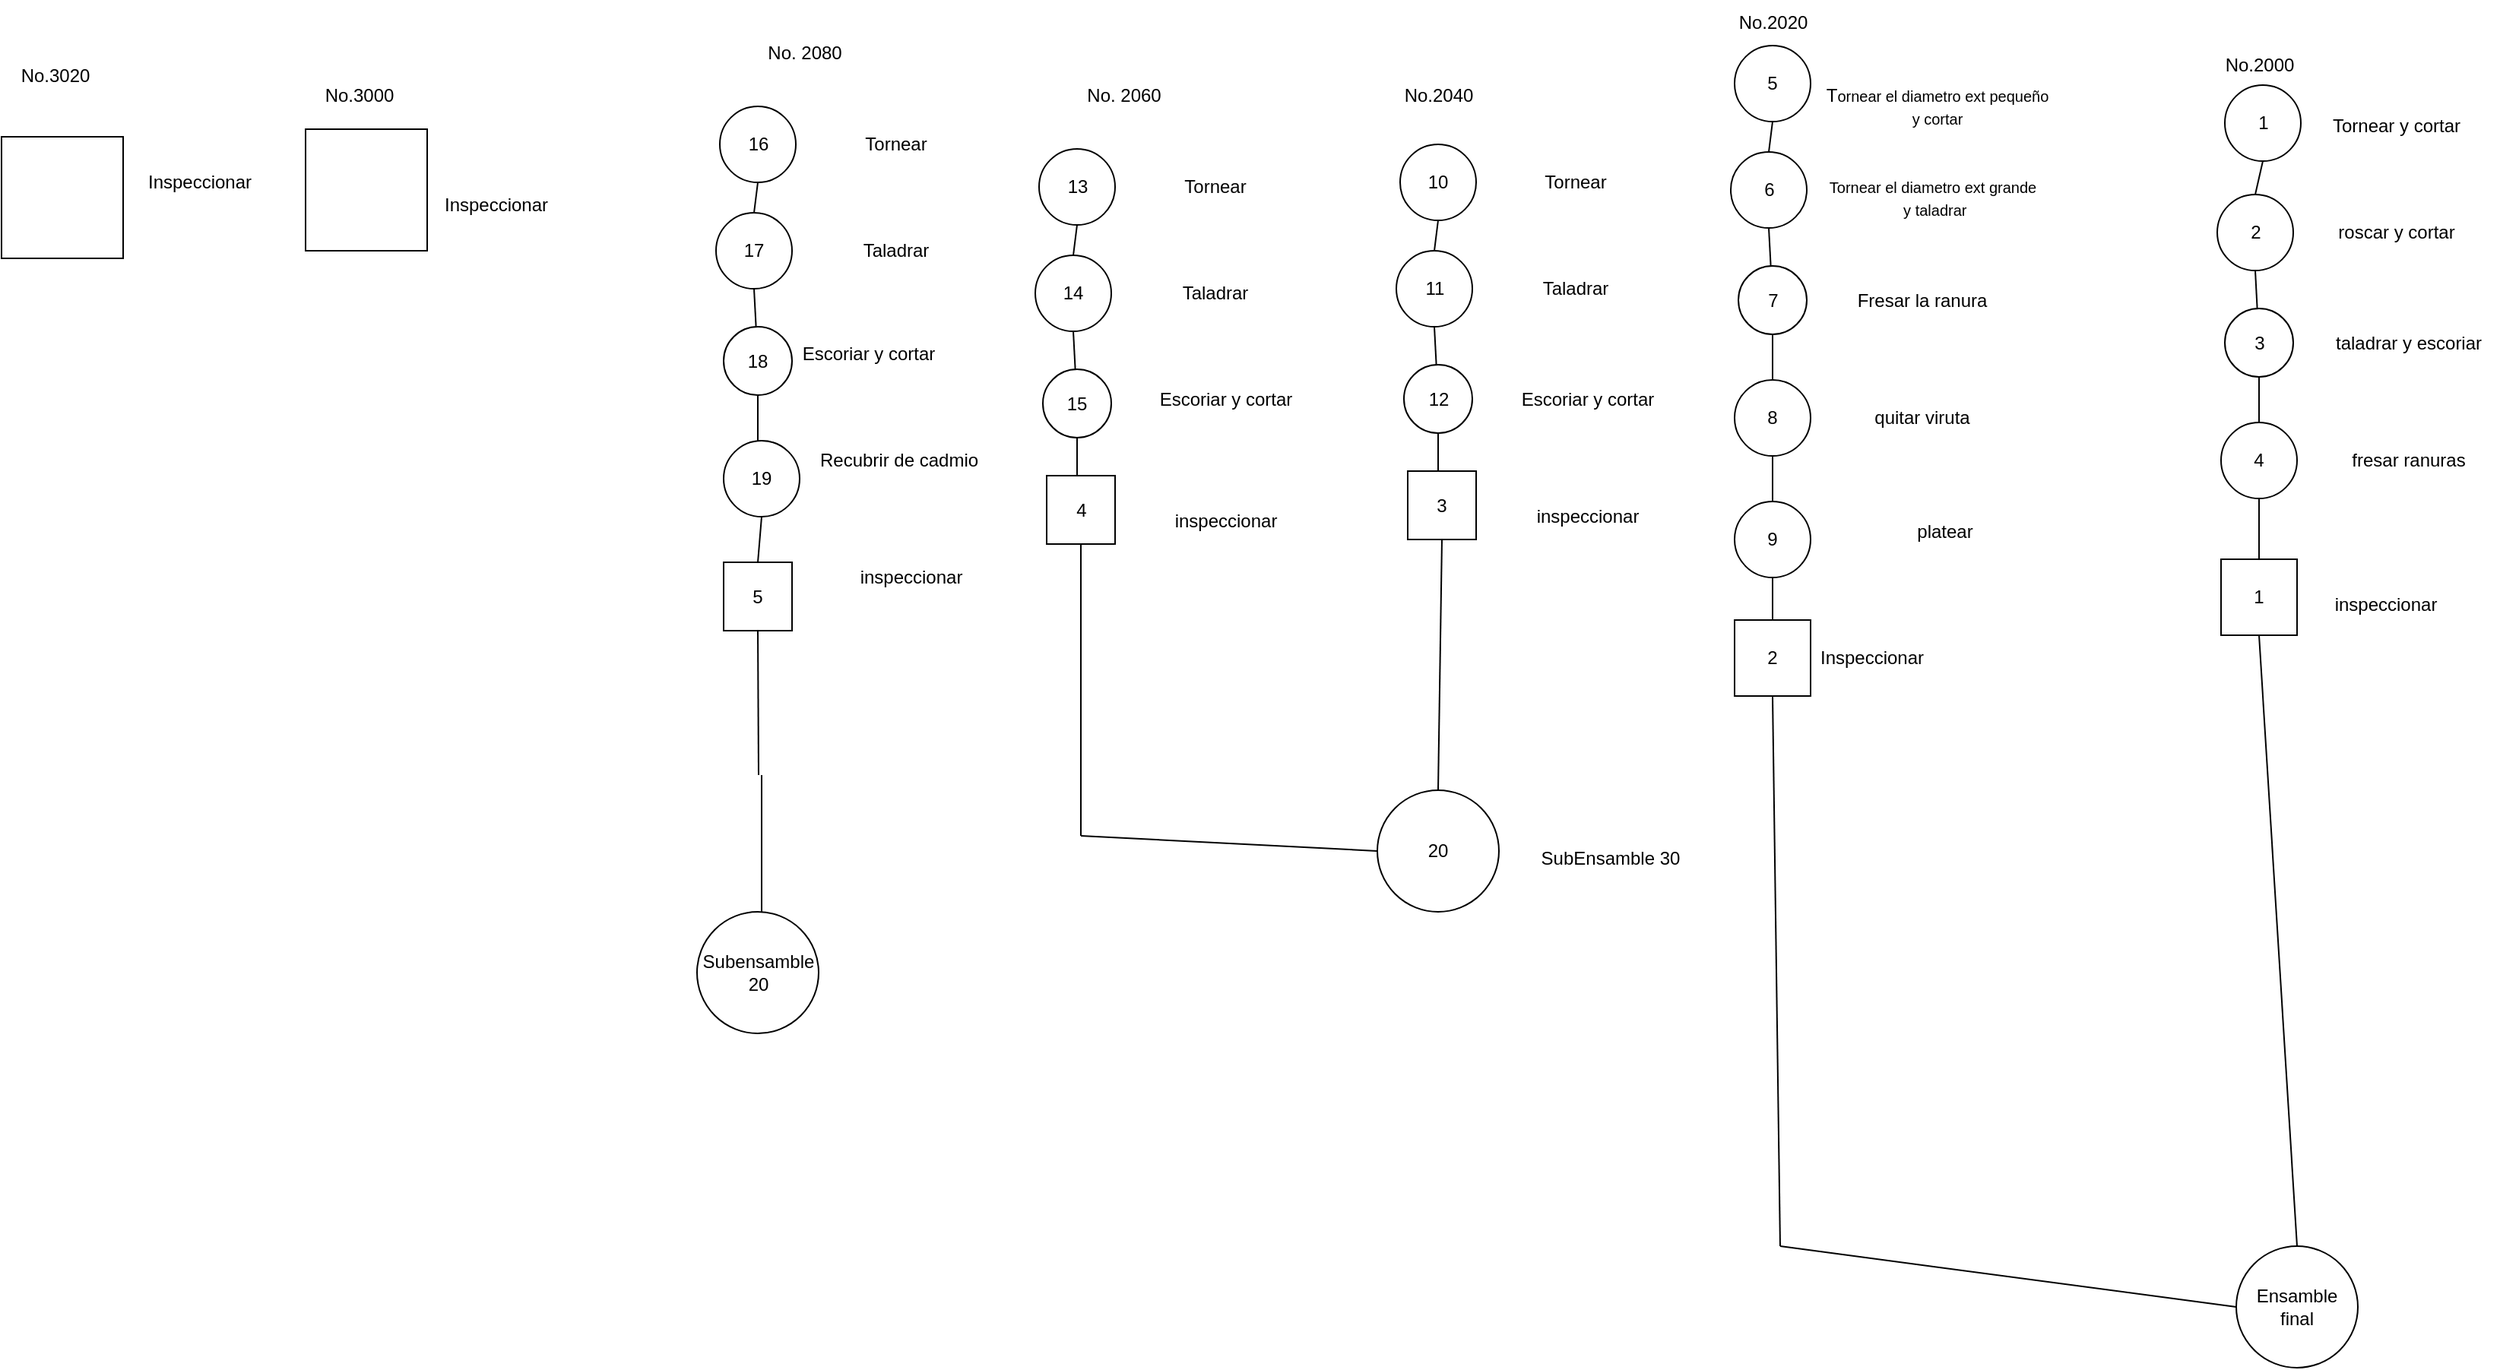 <mxfile version="21.8.1" type="github">
  <diagram name="Página-1" id="knVnsXhcvulUXnF5gRkf">
    <mxGraphModel dx="1750" dy="943" grid="1" gridSize="10" guides="1" tooltips="1" connect="1" arrows="1" fold="1" page="1" pageScale="1" pageWidth="1920" pageHeight="1200" math="0" shadow="0">
      <root>
        <mxCell id="0" />
        <mxCell id="1" parent="0" />
        <mxCell id="qHqgIJDqdc0Txp3HUpsl-9" value="1" style="ellipse;whiteSpace=wrap;html=1;aspect=fixed;" vertex="1" parent="1">
          <mxGeometry x="1762.5" y="146" width="50" height="50" as="geometry" />
        </mxCell>
        <mxCell id="qHqgIJDqdc0Txp3HUpsl-12" value="" style="endArrow=none;html=1;rounded=0;entryX=0.5;entryY=1;entryDx=0;entryDy=0;exitX=0.5;exitY=0;exitDx=0;exitDy=0;" edge="1" parent="1" source="qHqgIJDqdc0Txp3HUpsl-21" target="qHqgIJDqdc0Txp3HUpsl-9">
          <mxGeometry width="50" height="50" relative="1" as="geometry">
            <mxPoint x="1784.58" y="288" as="sourcePoint" />
            <mxPoint x="1784.58" y="238" as="targetPoint" />
          </mxGeometry>
        </mxCell>
        <mxCell id="qHqgIJDqdc0Txp3HUpsl-21" value="2" style="ellipse;whiteSpace=wrap;html=1;aspect=fixed;" vertex="1" parent="1">
          <mxGeometry x="1757.5" y="218" width="50" height="50" as="geometry" />
        </mxCell>
        <mxCell id="qHqgIJDqdc0Txp3HUpsl-22" value="" style="endArrow=none;html=1;rounded=0;entryX=0.5;entryY=1;entryDx=0;entryDy=0;" edge="1" parent="1" source="qHqgIJDqdc0Txp3HUpsl-24" target="qHqgIJDqdc0Txp3HUpsl-21">
          <mxGeometry width="50" height="50" relative="1" as="geometry">
            <mxPoint x="1785" y="398" as="sourcePoint" />
            <mxPoint x="2165" y="298" as="targetPoint" />
          </mxGeometry>
        </mxCell>
        <mxCell id="qHqgIJDqdc0Txp3HUpsl-25" value="" style="endArrow=none;html=1;rounded=0;entryX=0.5;entryY=1;entryDx=0;entryDy=0;exitX=0.5;exitY=0;exitDx=0;exitDy=0;" edge="1" parent="1" source="qHqgIJDqdc0Txp3HUpsl-26" target="qHqgIJDqdc0Txp3HUpsl-24">
          <mxGeometry width="50" height="50" relative="1" as="geometry">
            <mxPoint x="1784.58" y="518" as="sourcePoint" />
            <mxPoint x="1784.58" y="468" as="targetPoint" />
          </mxGeometry>
        </mxCell>
        <mxCell id="qHqgIJDqdc0Txp3HUpsl-27" value="" style="endArrow=none;html=1;rounded=0;entryX=0.5;entryY=1;entryDx=0;entryDy=0;exitX=0.5;exitY=0;exitDx=0;exitDy=0;" edge="1" parent="1" target="qHqgIJDqdc0Txp3HUpsl-26" source="qHqgIJDqdc0Txp3HUpsl-120">
          <mxGeometry width="50" height="50" relative="1" as="geometry">
            <mxPoint x="1785" y="448" as="sourcePoint" />
            <mxPoint x="2165" y="528" as="targetPoint" />
          </mxGeometry>
        </mxCell>
        <mxCell id="qHqgIJDqdc0Txp3HUpsl-28" value="" style="endArrow=none;html=1;rounded=0;entryX=0.5;entryY=1;entryDx=0;entryDy=0;" edge="1" parent="1" source="qHqgIJDqdc0Txp3HUpsl-26" target="qHqgIJDqdc0Txp3HUpsl-24">
          <mxGeometry width="50" height="50" relative="1" as="geometry">
            <mxPoint x="1785" y="398" as="sourcePoint" />
            <mxPoint x="1785" y="268" as="targetPoint" />
          </mxGeometry>
        </mxCell>
        <mxCell id="qHqgIJDqdc0Txp3HUpsl-24" value="3" style="ellipse;whiteSpace=wrap;html=1;aspect=fixed;" vertex="1" parent="1">
          <mxGeometry x="1762.5" y="293" width="45" height="45" as="geometry" />
        </mxCell>
        <mxCell id="qHqgIJDqdc0Txp3HUpsl-29" value="" style="endArrow=none;html=1;rounded=0;entryX=0.5;entryY=1;entryDx=0;entryDy=0;" edge="1" parent="1" target="qHqgIJDqdc0Txp3HUpsl-26">
          <mxGeometry width="50" height="50" relative="1" as="geometry">
            <mxPoint x="1785" y="398" as="sourcePoint" />
            <mxPoint x="1785" y="338" as="targetPoint" />
          </mxGeometry>
        </mxCell>
        <mxCell id="qHqgIJDqdc0Txp3HUpsl-26" value="4" style="ellipse;whiteSpace=wrap;html=1;aspect=fixed;" vertex="1" parent="1">
          <mxGeometry x="1760" y="368" width="50" height="50" as="geometry" />
        </mxCell>
        <mxCell id="qHqgIJDqdc0Txp3HUpsl-31" value="" style="endArrow=none;html=1;rounded=0;entryX=0.5;entryY=1;entryDx=0;entryDy=0;exitX=0.5;exitY=0;exitDx=0;exitDy=0;" edge="1" parent="1" source="qHqgIJDqdc0Txp3HUpsl-181" target="qHqgIJDqdc0Txp3HUpsl-120">
          <mxGeometry width="50" height="50" relative="1" as="geometry">
            <mxPoint x="1785" y="528" as="sourcePoint" />
            <mxPoint x="1785" y="498" as="targetPoint" />
          </mxGeometry>
        </mxCell>
        <mxCell id="qHqgIJDqdc0Txp3HUpsl-34" value="No.2000" style="text;html=1;align=center;verticalAlign=middle;resizable=0;points=[];autosize=1;strokeColor=none;fillColor=none;" vertex="1" parent="1">
          <mxGeometry x="1750" y="118" width="70" height="30" as="geometry" />
        </mxCell>
        <mxCell id="qHqgIJDqdc0Txp3HUpsl-35" value="Tornear y cortar" style="text;html=1;align=center;verticalAlign=middle;resizable=0;points=[];autosize=1;strokeColor=none;fillColor=none;" vertex="1" parent="1">
          <mxGeometry x="1820" y="158" width="110" height="30" as="geometry" />
        </mxCell>
        <mxCell id="qHqgIJDqdc0Txp3HUpsl-36" value="roscar y cortar" style="text;html=1;align=center;verticalAlign=middle;resizable=0;points=[];autosize=1;strokeColor=none;fillColor=none;" vertex="1" parent="1">
          <mxGeometry x="1825" y="228" width="100" height="30" as="geometry" />
        </mxCell>
        <mxCell id="qHqgIJDqdc0Txp3HUpsl-37" value="taladrar y escoriar" style="text;html=1;align=center;verticalAlign=middle;resizable=0;points=[];autosize=1;strokeColor=none;fillColor=none;" vertex="1" parent="1">
          <mxGeometry x="1822.5" y="300.5" width="120" height="30" as="geometry" />
        </mxCell>
        <mxCell id="qHqgIJDqdc0Txp3HUpsl-38" value="fresar ranuras" style="text;html=1;align=center;verticalAlign=middle;resizable=0;points=[];autosize=1;strokeColor=none;fillColor=none;" vertex="1" parent="1">
          <mxGeometry x="1832.5" y="378" width="100" height="30" as="geometry" />
        </mxCell>
        <mxCell id="qHqgIJDqdc0Txp3HUpsl-39" value="inspeccionar&lt;br&gt;" style="text;html=1;align=center;verticalAlign=middle;resizable=0;points=[];autosize=1;strokeColor=none;fillColor=none;" vertex="1" parent="1">
          <mxGeometry x="1822.5" y="473" width="90" height="30" as="geometry" />
        </mxCell>
        <mxCell id="qHqgIJDqdc0Txp3HUpsl-40" value="5" style="ellipse;whiteSpace=wrap;html=1;aspect=fixed;" vertex="1" parent="1">
          <mxGeometry x="1440" y="120" width="50" height="50" as="geometry" />
        </mxCell>
        <mxCell id="qHqgIJDqdc0Txp3HUpsl-41" value="" style="endArrow=none;html=1;rounded=0;entryX=0.5;entryY=1;entryDx=0;entryDy=0;exitX=0.5;exitY=0;exitDx=0;exitDy=0;" edge="1" parent="1" source="qHqgIJDqdc0Txp3HUpsl-42" target="qHqgIJDqdc0Txp3HUpsl-40">
          <mxGeometry width="50" height="50" relative="1" as="geometry">
            <mxPoint x="1464.58" y="260" as="sourcePoint" />
            <mxPoint x="1464.58" y="210" as="targetPoint" />
          </mxGeometry>
        </mxCell>
        <mxCell id="qHqgIJDqdc0Txp3HUpsl-42" value="6" style="ellipse;whiteSpace=wrap;html=1;aspect=fixed;" vertex="1" parent="1">
          <mxGeometry x="1437.5" y="190" width="50" height="50" as="geometry" />
        </mxCell>
        <mxCell id="qHqgIJDqdc0Txp3HUpsl-43" value="" style="endArrow=none;html=1;rounded=0;entryX=0.5;entryY=1;entryDx=0;entryDy=0;" edge="1" parent="1" source="qHqgIJDqdc0Txp3HUpsl-47" target="qHqgIJDqdc0Txp3HUpsl-42">
          <mxGeometry width="50" height="50" relative="1" as="geometry">
            <mxPoint x="1465" y="370" as="sourcePoint" />
            <mxPoint x="1845" y="270" as="targetPoint" />
          </mxGeometry>
        </mxCell>
        <mxCell id="qHqgIJDqdc0Txp3HUpsl-44" value="" style="endArrow=none;html=1;rounded=0;entryX=0.5;entryY=1;entryDx=0;entryDy=0;exitX=0.5;exitY=0;exitDx=0;exitDy=0;" edge="1" parent="1" source="qHqgIJDqdc0Txp3HUpsl-49" target="qHqgIJDqdc0Txp3HUpsl-47">
          <mxGeometry width="50" height="50" relative="1" as="geometry">
            <mxPoint x="1464.58" y="490" as="sourcePoint" />
            <mxPoint x="1464.58" y="440" as="targetPoint" />
          </mxGeometry>
        </mxCell>
        <mxCell id="qHqgIJDqdc0Txp3HUpsl-45" value="" style="endArrow=none;html=1;rounded=0;entryX=0.5;entryY=1;entryDx=0;entryDy=0;exitX=0.5;exitY=0;exitDx=0;exitDy=0;" edge="1" parent="1" source="qHqgIJDqdc0Txp3HUpsl-50" target="qHqgIJDqdc0Txp3HUpsl-49">
          <mxGeometry width="50" height="50" relative="1" as="geometry">
            <mxPoint x="1465" y="600" as="sourcePoint" />
            <mxPoint x="1845" y="500" as="targetPoint" />
          </mxGeometry>
        </mxCell>
        <mxCell id="qHqgIJDqdc0Txp3HUpsl-46" value="" style="endArrow=none;html=1;rounded=0;entryX=0.5;entryY=1;entryDx=0;entryDy=0;" edge="1" parent="1" source="qHqgIJDqdc0Txp3HUpsl-49" target="qHqgIJDqdc0Txp3HUpsl-47">
          <mxGeometry width="50" height="50" relative="1" as="geometry">
            <mxPoint x="1465" y="370" as="sourcePoint" />
            <mxPoint x="1465" y="240" as="targetPoint" />
          </mxGeometry>
        </mxCell>
        <mxCell id="qHqgIJDqdc0Txp3HUpsl-47" value="7" style="ellipse;whiteSpace=wrap;html=1;aspect=fixed;" vertex="1" parent="1">
          <mxGeometry x="1442.5" y="265" width="45" height="45" as="geometry" />
        </mxCell>
        <mxCell id="qHqgIJDqdc0Txp3HUpsl-48" value="" style="endArrow=none;html=1;rounded=0;entryX=0.5;entryY=1;entryDx=0;entryDy=0;" edge="1" parent="1" target="qHqgIJDqdc0Txp3HUpsl-49">
          <mxGeometry width="50" height="50" relative="1" as="geometry">
            <mxPoint x="1465" y="370" as="sourcePoint" />
            <mxPoint x="1465" y="310" as="targetPoint" />
          </mxGeometry>
        </mxCell>
        <mxCell id="qHqgIJDqdc0Txp3HUpsl-49" value="8" style="ellipse;whiteSpace=wrap;html=1;aspect=fixed;" vertex="1" parent="1">
          <mxGeometry x="1440" y="340" width="50" height="50" as="geometry" />
        </mxCell>
        <mxCell id="qHqgIJDqdc0Txp3HUpsl-50" value="9" style="ellipse;whiteSpace=wrap;html=1;aspect=fixed;" vertex="1" parent="1">
          <mxGeometry x="1440" y="420" width="50" height="50" as="geometry" />
        </mxCell>
        <mxCell id="qHqgIJDqdc0Txp3HUpsl-51" value="" style="endArrow=none;html=1;rounded=0;entryX=0.5;entryY=1;entryDx=0;entryDy=0;exitX=0.5;exitY=0;exitDx=0;exitDy=0;" edge="1" parent="1" target="qHqgIJDqdc0Txp3HUpsl-50">
          <mxGeometry width="50" height="50" relative="1" as="geometry">
            <mxPoint x="1465" y="500" as="sourcePoint" />
            <mxPoint x="1604.58" y="500" as="targetPoint" />
          </mxGeometry>
        </mxCell>
        <mxCell id="qHqgIJDqdc0Txp3HUpsl-54" value="No.2020" style="text;html=1;align=center;verticalAlign=middle;resizable=0;points=[];autosize=1;strokeColor=none;fillColor=none;" vertex="1" parent="1">
          <mxGeometry x="1430" y="90" width="70" height="30" as="geometry" />
        </mxCell>
        <mxCell id="qHqgIJDqdc0Txp3HUpsl-55" value="T&lt;font style=&quot;font-size: 10px;&quot;&gt;ornear el diametro ext pequeño &lt;br&gt;y cortar&lt;/font&gt;" style="text;html=1;align=center;verticalAlign=middle;resizable=0;points=[];autosize=1;strokeColor=none;fillColor=none;" vertex="1" parent="1">
          <mxGeometry x="1487.5" y="140" width="170" height="40" as="geometry" />
        </mxCell>
        <mxCell id="qHqgIJDqdc0Txp3HUpsl-56" value="&lt;font style=&quot;font-size: 10px;&quot;&gt;Tornear el diametro ext grande&lt;br&gt;&amp;nbsp;y taladrar&lt;/font&gt;" style="text;html=1;align=center;verticalAlign=middle;resizable=0;points=[];autosize=1;strokeColor=none;fillColor=none;" vertex="1" parent="1">
          <mxGeometry x="1490" y="200" width="160" height="40" as="geometry" />
        </mxCell>
        <mxCell id="qHqgIJDqdc0Txp3HUpsl-57" value="Fresar la ranura" style="text;html=1;align=center;verticalAlign=middle;resizable=0;points=[];autosize=1;strokeColor=none;fillColor=none;" vertex="1" parent="1">
          <mxGeometry x="1507.5" y="272.5" width="110" height="30" as="geometry" />
        </mxCell>
        <mxCell id="qHqgIJDqdc0Txp3HUpsl-58" value="quitar viruta" style="text;html=1;align=center;verticalAlign=middle;resizable=0;points=[];autosize=1;strokeColor=none;fillColor=none;" vertex="1" parent="1">
          <mxGeometry x="1517.5" y="350" width="90" height="30" as="geometry" />
        </mxCell>
        <mxCell id="qHqgIJDqdc0Txp3HUpsl-59" value="platear" style="text;html=1;align=center;verticalAlign=middle;resizable=0;points=[];autosize=1;strokeColor=none;fillColor=none;" vertex="1" parent="1">
          <mxGeometry x="1547.5" y="425" width="60" height="30" as="geometry" />
        </mxCell>
        <mxCell id="qHqgIJDqdc0Txp3HUpsl-60" value="10" style="ellipse;whiteSpace=wrap;html=1;aspect=fixed;" vertex="1" parent="1">
          <mxGeometry x="1220" y="185" width="50" height="50" as="geometry" />
        </mxCell>
        <mxCell id="qHqgIJDqdc0Txp3HUpsl-61" value="" style="endArrow=none;html=1;rounded=0;entryX=0.5;entryY=1;entryDx=0;entryDy=0;exitX=0.5;exitY=0;exitDx=0;exitDy=0;" edge="1" parent="1" source="qHqgIJDqdc0Txp3HUpsl-62" target="qHqgIJDqdc0Txp3HUpsl-60">
          <mxGeometry width="50" height="50" relative="1" as="geometry">
            <mxPoint x="1244.58" y="325" as="sourcePoint" />
            <mxPoint x="1244.58" y="275" as="targetPoint" />
          </mxGeometry>
        </mxCell>
        <mxCell id="qHqgIJDqdc0Txp3HUpsl-62" value="11" style="ellipse;whiteSpace=wrap;html=1;aspect=fixed;" vertex="1" parent="1">
          <mxGeometry x="1217.5" y="255" width="50" height="50" as="geometry" />
        </mxCell>
        <mxCell id="qHqgIJDqdc0Txp3HUpsl-63" value="" style="endArrow=none;html=1;rounded=0;entryX=0.5;entryY=1;entryDx=0;entryDy=0;" edge="1" parent="1" source="qHqgIJDqdc0Txp3HUpsl-67" target="qHqgIJDqdc0Txp3HUpsl-62">
          <mxGeometry width="50" height="50" relative="1" as="geometry">
            <mxPoint x="1245" y="435" as="sourcePoint" />
            <mxPoint x="1625" y="335" as="targetPoint" />
          </mxGeometry>
        </mxCell>
        <mxCell id="qHqgIJDqdc0Txp3HUpsl-64" value="" style="endArrow=none;html=1;rounded=0;entryX=0.5;entryY=1;entryDx=0;entryDy=0;exitX=0.5;exitY=0;exitDx=0;exitDy=0;" edge="1" parent="1" target="qHqgIJDqdc0Txp3HUpsl-67">
          <mxGeometry width="50" height="50" relative="1" as="geometry">
            <mxPoint x="1245" y="405" as="sourcePoint" />
            <mxPoint x="1244.58" y="505" as="targetPoint" />
          </mxGeometry>
        </mxCell>
        <mxCell id="qHqgIJDqdc0Txp3HUpsl-66" value="" style="endArrow=none;html=1;rounded=0;entryX=0.5;entryY=1;entryDx=0;entryDy=0;" edge="1" parent="1" target="qHqgIJDqdc0Txp3HUpsl-67">
          <mxGeometry width="50" height="50" relative="1" as="geometry">
            <mxPoint x="1245" y="405" as="sourcePoint" />
            <mxPoint x="1245" y="305" as="targetPoint" />
          </mxGeometry>
        </mxCell>
        <mxCell id="qHqgIJDqdc0Txp3HUpsl-67" value="12" style="ellipse;whiteSpace=wrap;html=1;aspect=fixed;" vertex="1" parent="1">
          <mxGeometry x="1222.5" y="330" width="45" height="45" as="geometry" />
        </mxCell>
        <mxCell id="qHqgIJDqdc0Txp3HUpsl-74" value="No.2040" style="text;html=1;align=center;verticalAlign=middle;resizable=0;points=[];autosize=1;strokeColor=none;fillColor=none;" vertex="1" parent="1">
          <mxGeometry x="1210" y="138" width="70" height="30" as="geometry" />
        </mxCell>
        <mxCell id="qHqgIJDqdc0Txp3HUpsl-75" value="Tornear" style="text;html=1;align=center;verticalAlign=middle;resizable=0;points=[];autosize=1;strokeColor=none;fillColor=none;" vertex="1" parent="1">
          <mxGeometry x="1305" y="195" width="60" height="30" as="geometry" />
        </mxCell>
        <mxCell id="qHqgIJDqdc0Txp3HUpsl-76" value="Taladrar" style="text;html=1;align=center;verticalAlign=middle;resizable=0;points=[];autosize=1;strokeColor=none;fillColor=none;" vertex="1" parent="1">
          <mxGeometry x="1300" y="265" width="70" height="30" as="geometry" />
        </mxCell>
        <mxCell id="qHqgIJDqdc0Txp3HUpsl-77" value="Escoriar y cortar" style="text;html=1;align=center;verticalAlign=middle;resizable=0;points=[];autosize=1;strokeColor=none;fillColor=none;" vertex="1" parent="1">
          <mxGeometry x="1287.5" y="337.5" width="110" height="30" as="geometry" />
        </mxCell>
        <mxCell id="qHqgIJDqdc0Txp3HUpsl-78" value="inspeccionar" style="text;html=1;align=center;verticalAlign=middle;resizable=0;points=[];autosize=1;strokeColor=none;fillColor=none;" vertex="1" parent="1">
          <mxGeometry x="1297.5" y="415" width="90" height="30" as="geometry" />
        </mxCell>
        <mxCell id="qHqgIJDqdc0Txp3HUpsl-94" value="No. 2060" style="text;html=1;align=center;verticalAlign=middle;resizable=0;points=[];autosize=1;strokeColor=none;fillColor=none;" vertex="1" parent="1">
          <mxGeometry x="1002.5" y="138" width="70" height="30" as="geometry" />
        </mxCell>
        <mxCell id="qHqgIJDqdc0Txp3HUpsl-120" value="1" style="whiteSpace=wrap;html=1;aspect=fixed;" vertex="1" parent="1">
          <mxGeometry x="1760" y="458" width="50" height="50" as="geometry" />
        </mxCell>
        <mxCell id="qHqgIJDqdc0Txp3HUpsl-124" value="Inspeccionar" style="text;html=1;align=center;verticalAlign=middle;resizable=0;points=[];autosize=1;strokeColor=none;fillColor=none;" vertex="1" parent="1">
          <mxGeometry x="1485" y="508" width="90" height="30" as="geometry" />
        </mxCell>
        <mxCell id="qHqgIJDqdc0Txp3HUpsl-125" value="2" style="whiteSpace=wrap;html=1;aspect=fixed;" vertex="1" parent="1">
          <mxGeometry x="1440" y="498" width="50" height="50" as="geometry" />
        </mxCell>
        <mxCell id="qHqgIJDqdc0Txp3HUpsl-126" value="3" style="whiteSpace=wrap;html=1;aspect=fixed;" vertex="1" parent="1">
          <mxGeometry x="1225" y="400" width="45" height="45" as="geometry" />
        </mxCell>
        <mxCell id="qHqgIJDqdc0Txp3HUpsl-128" value="13" style="ellipse;whiteSpace=wrap;html=1;aspect=fixed;" vertex="1" parent="1">
          <mxGeometry x="982.5" y="188" width="50" height="50" as="geometry" />
        </mxCell>
        <mxCell id="qHqgIJDqdc0Txp3HUpsl-129" value="" style="endArrow=none;html=1;rounded=0;entryX=0.5;entryY=1;entryDx=0;entryDy=0;exitX=0.5;exitY=0;exitDx=0;exitDy=0;" edge="1" parent="1" source="qHqgIJDqdc0Txp3HUpsl-130" target="qHqgIJDqdc0Txp3HUpsl-128">
          <mxGeometry width="50" height="50" relative="1" as="geometry">
            <mxPoint x="1007.08" y="328" as="sourcePoint" />
            <mxPoint x="1007.08" y="278" as="targetPoint" />
          </mxGeometry>
        </mxCell>
        <mxCell id="qHqgIJDqdc0Txp3HUpsl-130" value="14" style="ellipse;whiteSpace=wrap;html=1;aspect=fixed;" vertex="1" parent="1">
          <mxGeometry x="980" y="258" width="50" height="50" as="geometry" />
        </mxCell>
        <mxCell id="qHqgIJDqdc0Txp3HUpsl-131" value="" style="endArrow=none;html=1;rounded=0;entryX=0.5;entryY=1;entryDx=0;entryDy=0;" edge="1" parent="1" source="qHqgIJDqdc0Txp3HUpsl-134" target="qHqgIJDqdc0Txp3HUpsl-130">
          <mxGeometry width="50" height="50" relative="1" as="geometry">
            <mxPoint x="1007.5" y="438" as="sourcePoint" />
            <mxPoint x="1387.5" y="338" as="targetPoint" />
          </mxGeometry>
        </mxCell>
        <mxCell id="qHqgIJDqdc0Txp3HUpsl-132" value="" style="endArrow=none;html=1;rounded=0;entryX=0.5;entryY=1;entryDx=0;entryDy=0;exitX=0.5;exitY=0;exitDx=0;exitDy=0;" edge="1" parent="1" target="qHqgIJDqdc0Txp3HUpsl-134">
          <mxGeometry width="50" height="50" relative="1" as="geometry">
            <mxPoint x="1007.5" y="408" as="sourcePoint" />
            <mxPoint x="1007.08" y="508" as="targetPoint" />
          </mxGeometry>
        </mxCell>
        <mxCell id="qHqgIJDqdc0Txp3HUpsl-133" value="" style="endArrow=none;html=1;rounded=0;entryX=0.5;entryY=1;entryDx=0;entryDy=0;" edge="1" parent="1" target="qHqgIJDqdc0Txp3HUpsl-134">
          <mxGeometry width="50" height="50" relative="1" as="geometry">
            <mxPoint x="1007.5" y="408" as="sourcePoint" />
            <mxPoint x="1007.5" y="308" as="targetPoint" />
          </mxGeometry>
        </mxCell>
        <mxCell id="qHqgIJDqdc0Txp3HUpsl-134" value="15" style="ellipse;whiteSpace=wrap;html=1;aspect=fixed;" vertex="1" parent="1">
          <mxGeometry x="985" y="333" width="45" height="45" as="geometry" />
        </mxCell>
        <mxCell id="qHqgIJDqdc0Txp3HUpsl-135" value="Tornear" style="text;html=1;align=center;verticalAlign=middle;resizable=0;points=[];autosize=1;strokeColor=none;fillColor=none;" vertex="1" parent="1">
          <mxGeometry x="1067.5" y="198" width="60" height="30" as="geometry" />
        </mxCell>
        <mxCell id="qHqgIJDqdc0Txp3HUpsl-136" value="Taladrar" style="text;html=1;align=center;verticalAlign=middle;resizable=0;points=[];autosize=1;strokeColor=none;fillColor=none;" vertex="1" parent="1">
          <mxGeometry x="1062.5" y="268" width="70" height="30" as="geometry" />
        </mxCell>
        <mxCell id="qHqgIJDqdc0Txp3HUpsl-137" value="inspeccionar" style="text;html=1;align=center;verticalAlign=middle;resizable=0;points=[];autosize=1;strokeColor=none;fillColor=none;" vertex="1" parent="1">
          <mxGeometry x="1060" y="418" width="90" height="30" as="geometry" />
        </mxCell>
        <mxCell id="qHqgIJDqdc0Txp3HUpsl-138" value="4" style="whiteSpace=wrap;html=1;aspect=fixed;" vertex="1" parent="1">
          <mxGeometry x="987.5" y="403" width="45" height="45" as="geometry" />
        </mxCell>
        <mxCell id="qHqgIJDqdc0Txp3HUpsl-139" value="Escoriar y cortar" style="text;html=1;align=center;verticalAlign=middle;resizable=0;points=[];autosize=1;strokeColor=none;fillColor=none;" vertex="1" parent="1">
          <mxGeometry x="1050" y="338" width="110" height="30" as="geometry" />
        </mxCell>
        <mxCell id="qHqgIJDqdc0Txp3HUpsl-140" value="No. 2080" style="text;html=1;align=center;verticalAlign=middle;resizable=0;points=[];autosize=1;strokeColor=none;fillColor=none;" vertex="1" parent="1">
          <mxGeometry x="792.5" y="110" width="70" height="30" as="geometry" />
        </mxCell>
        <mxCell id="qHqgIJDqdc0Txp3HUpsl-141" value="16" style="ellipse;whiteSpace=wrap;html=1;aspect=fixed;" vertex="1" parent="1">
          <mxGeometry x="772.5" y="160" width="50" height="50" as="geometry" />
        </mxCell>
        <mxCell id="qHqgIJDqdc0Txp3HUpsl-142" value="" style="endArrow=none;html=1;rounded=0;entryX=0.5;entryY=1;entryDx=0;entryDy=0;exitX=0.5;exitY=0;exitDx=0;exitDy=0;" edge="1" parent="1" source="qHqgIJDqdc0Txp3HUpsl-143" target="qHqgIJDqdc0Txp3HUpsl-141">
          <mxGeometry width="50" height="50" relative="1" as="geometry">
            <mxPoint x="797.08" y="300" as="sourcePoint" />
            <mxPoint x="797.08" y="250" as="targetPoint" />
          </mxGeometry>
        </mxCell>
        <mxCell id="qHqgIJDqdc0Txp3HUpsl-143" value="17" style="ellipse;whiteSpace=wrap;html=1;aspect=fixed;" vertex="1" parent="1">
          <mxGeometry x="770" y="230" width="50" height="50" as="geometry" />
        </mxCell>
        <mxCell id="qHqgIJDqdc0Txp3HUpsl-144" value="" style="endArrow=none;html=1;rounded=0;entryX=0.5;entryY=1;entryDx=0;entryDy=0;" edge="1" parent="1" source="qHqgIJDqdc0Txp3HUpsl-147" target="qHqgIJDqdc0Txp3HUpsl-143">
          <mxGeometry width="50" height="50" relative="1" as="geometry">
            <mxPoint x="797.5" y="410" as="sourcePoint" />
            <mxPoint x="1177.5" y="310" as="targetPoint" />
          </mxGeometry>
        </mxCell>
        <mxCell id="qHqgIJDqdc0Txp3HUpsl-145" value="" style="endArrow=none;html=1;rounded=0;entryX=0.5;entryY=1;entryDx=0;entryDy=0;exitX=0.5;exitY=0;exitDx=0;exitDy=0;" edge="1" parent="1" target="qHqgIJDqdc0Txp3HUpsl-147">
          <mxGeometry width="50" height="50" relative="1" as="geometry">
            <mxPoint x="797.5" y="380" as="sourcePoint" />
            <mxPoint x="797.08" y="480" as="targetPoint" />
          </mxGeometry>
        </mxCell>
        <mxCell id="qHqgIJDqdc0Txp3HUpsl-146" value="" style="endArrow=none;html=1;rounded=0;entryX=0.5;entryY=1;entryDx=0;entryDy=0;" edge="1" parent="1" target="qHqgIJDqdc0Txp3HUpsl-147">
          <mxGeometry width="50" height="50" relative="1" as="geometry">
            <mxPoint x="797.5" y="380" as="sourcePoint" />
            <mxPoint x="797.5" y="280" as="targetPoint" />
          </mxGeometry>
        </mxCell>
        <mxCell id="qHqgIJDqdc0Txp3HUpsl-147" value="18" style="ellipse;whiteSpace=wrap;html=1;aspect=fixed;" vertex="1" parent="1">
          <mxGeometry x="775" y="305" width="45" height="45" as="geometry" />
        </mxCell>
        <mxCell id="qHqgIJDqdc0Txp3HUpsl-148" value="Tornear" style="text;html=1;align=center;verticalAlign=middle;resizable=0;points=[];autosize=1;strokeColor=none;fillColor=none;" vertex="1" parent="1">
          <mxGeometry x="857.5" y="170" width="60" height="30" as="geometry" />
        </mxCell>
        <mxCell id="qHqgIJDqdc0Txp3HUpsl-149" value="Taladrar" style="text;html=1;align=center;verticalAlign=middle;resizable=0;points=[];autosize=1;strokeColor=none;fillColor=none;" vertex="1" parent="1">
          <mxGeometry x="852.5" y="240" width="70" height="30" as="geometry" />
        </mxCell>
        <mxCell id="qHqgIJDqdc0Txp3HUpsl-150" value="inspeccionar" style="text;html=1;align=center;verticalAlign=middle;resizable=0;points=[];autosize=1;strokeColor=none;fillColor=none;" vertex="1" parent="1">
          <mxGeometry x="852.5" y="455" width="90" height="30" as="geometry" />
        </mxCell>
        <mxCell id="qHqgIJDqdc0Txp3HUpsl-151" value="5" style="whiteSpace=wrap;html=1;aspect=fixed;" vertex="1" parent="1">
          <mxGeometry x="775" y="460" width="45" height="45" as="geometry" />
        </mxCell>
        <mxCell id="qHqgIJDqdc0Txp3HUpsl-152" value="Escoriar y cortar" style="text;html=1;align=center;verticalAlign=middle;resizable=0;points=[];autosize=1;strokeColor=none;fillColor=none;" vertex="1" parent="1">
          <mxGeometry x="815" y="308" width="110" height="30" as="geometry" />
        </mxCell>
        <mxCell id="qHqgIJDqdc0Txp3HUpsl-153" value="19" style="ellipse;whiteSpace=wrap;html=1;aspect=fixed;" vertex="1" parent="1">
          <mxGeometry x="775" y="380" width="50" height="50" as="geometry" />
        </mxCell>
        <mxCell id="qHqgIJDqdc0Txp3HUpsl-154" value="" style="endArrow=none;html=1;rounded=0;entryX=0.5;entryY=1;entryDx=0;entryDy=0;exitX=0.5;exitY=0;exitDx=0;exitDy=0;" edge="1" parent="1" source="qHqgIJDqdc0Txp3HUpsl-151" target="qHqgIJDqdc0Txp3HUpsl-153">
          <mxGeometry width="50" height="50" relative="1" as="geometry">
            <mxPoint x="570" y="430" as="sourcePoint" />
            <mxPoint x="620" y="380" as="targetPoint" />
          </mxGeometry>
        </mxCell>
        <mxCell id="qHqgIJDqdc0Txp3HUpsl-155" value="Recubrir de cadmio" style="text;html=1;align=center;verticalAlign=middle;resizable=0;points=[];autosize=1;strokeColor=none;fillColor=none;" vertex="1" parent="1">
          <mxGeometry x="825" y="378" width="130" height="30" as="geometry" />
        </mxCell>
        <mxCell id="qHqgIJDqdc0Txp3HUpsl-156" value="No.3000" style="text;html=1;align=center;verticalAlign=middle;resizable=0;points=[];autosize=1;strokeColor=none;fillColor=none;" vertex="1" parent="1">
          <mxGeometry x="500" y="138" width="70" height="30" as="geometry" />
        </mxCell>
        <mxCell id="qHqgIJDqdc0Txp3HUpsl-157" value="" style="whiteSpace=wrap;html=1;aspect=fixed;" vertex="1" parent="1">
          <mxGeometry x="500" y="175" width="80" height="80" as="geometry" />
        </mxCell>
        <mxCell id="qHqgIJDqdc0Txp3HUpsl-158" value="No.3020" style="text;html=1;align=center;verticalAlign=middle;resizable=0;points=[];autosize=1;strokeColor=none;fillColor=none;" vertex="1" parent="1">
          <mxGeometry x="300" y="125" width="70" height="30" as="geometry" />
        </mxCell>
        <mxCell id="qHqgIJDqdc0Txp3HUpsl-159" value="" style="whiteSpace=wrap;html=1;aspect=fixed;" vertex="1" parent="1">
          <mxGeometry x="300" y="180" width="80" height="80" as="geometry" />
        </mxCell>
        <mxCell id="qHqgIJDqdc0Txp3HUpsl-160" value="Inspeccionar" style="text;html=1;align=center;verticalAlign=middle;resizable=0;points=[];autosize=1;strokeColor=none;fillColor=none;" vertex="1" parent="1">
          <mxGeometry x="580" y="210" width="90" height="30" as="geometry" />
        </mxCell>
        <mxCell id="qHqgIJDqdc0Txp3HUpsl-161" value="Inspeccionar" style="text;html=1;align=center;verticalAlign=middle;resizable=0;points=[];autosize=1;strokeColor=none;fillColor=none;" vertex="1" parent="1">
          <mxGeometry x="385" y="195" width="90" height="30" as="geometry" />
        </mxCell>
        <mxCell id="qHqgIJDqdc0Txp3HUpsl-163" value="" style="endArrow=none;html=1;rounded=0;entryX=0.5;entryY=1;entryDx=0;entryDy=0;" edge="1" parent="1" target="qHqgIJDqdc0Txp3HUpsl-138">
          <mxGeometry width="50" height="50" relative="1" as="geometry">
            <mxPoint x="1010" y="640" as="sourcePoint" />
            <mxPoint x="1067.5" y="488" as="targetPoint" />
          </mxGeometry>
        </mxCell>
        <mxCell id="qHqgIJDqdc0Txp3HUpsl-169" value="" style="endArrow=none;html=1;rounded=0;entryX=0.5;entryY=1;entryDx=0;entryDy=0;" edge="1" parent="1" target="qHqgIJDqdc0Txp3HUpsl-151">
          <mxGeometry width="50" height="50" relative="1" as="geometry">
            <mxPoint x="798" y="600" as="sourcePoint" />
            <mxPoint x="560" y="420" as="targetPoint" />
          </mxGeometry>
        </mxCell>
        <mxCell id="qHqgIJDqdc0Txp3HUpsl-170" value="" style="endArrow=none;html=1;rounded=0;exitX=0.5;exitY=0;exitDx=0;exitDy=0;" edge="1" parent="1">
          <mxGeometry width="50" height="50" relative="1" as="geometry">
            <mxPoint x="800" y="690" as="sourcePoint" />
            <mxPoint x="800" y="600" as="targetPoint" />
          </mxGeometry>
        </mxCell>
        <mxCell id="qHqgIJDqdc0Txp3HUpsl-172" value="Subensamble 20" style="ellipse;whiteSpace=wrap;html=1;aspect=fixed;" vertex="1" parent="1">
          <mxGeometry x="757.5" y="690" width="80" height="80" as="geometry" />
        </mxCell>
        <mxCell id="qHqgIJDqdc0Txp3HUpsl-181" value="Ensamble final" style="ellipse;whiteSpace=wrap;html=1;aspect=fixed;" vertex="1" parent="1">
          <mxGeometry x="1770" y="910" width="80" height="80" as="geometry" />
        </mxCell>
        <mxCell id="qHqgIJDqdc0Txp3HUpsl-182" value="" style="endArrow=none;html=1;rounded=0;entryX=0.5;entryY=1;entryDx=0;entryDy=0;" edge="1" parent="1" target="qHqgIJDqdc0Txp3HUpsl-125">
          <mxGeometry width="50" height="50" relative="1" as="geometry">
            <mxPoint x="1470" y="910" as="sourcePoint" />
            <mxPoint x="1570" y="560" as="targetPoint" />
          </mxGeometry>
        </mxCell>
        <mxCell id="qHqgIJDqdc0Txp3HUpsl-183" value="20" style="ellipse;whiteSpace=wrap;html=1;aspect=fixed;" vertex="1" parent="1">
          <mxGeometry x="1205" y="610" width="80" height="80" as="geometry" />
        </mxCell>
        <mxCell id="qHqgIJDqdc0Txp3HUpsl-184" value="SubEnsamble 30" style="text;html=1;align=center;verticalAlign=middle;resizable=0;points=[];autosize=1;strokeColor=none;fillColor=none;" vertex="1" parent="1">
          <mxGeometry x="1302.5" y="640" width="110" height="30" as="geometry" />
        </mxCell>
        <mxCell id="qHqgIJDqdc0Txp3HUpsl-185" value="" style="endArrow=none;html=1;rounded=0;entryX=0.5;entryY=1;entryDx=0;entryDy=0;exitX=0.5;exitY=0;exitDx=0;exitDy=0;" edge="1" parent="1" source="qHqgIJDqdc0Txp3HUpsl-183" target="qHqgIJDqdc0Txp3HUpsl-126">
          <mxGeometry width="50" height="50" relative="1" as="geometry">
            <mxPoint x="1520" y="610" as="sourcePoint" />
            <mxPoint x="1570" y="560" as="targetPoint" />
          </mxGeometry>
        </mxCell>
        <mxCell id="qHqgIJDqdc0Txp3HUpsl-186" value="" style="endArrow=none;html=1;rounded=0;entryX=0;entryY=0.5;entryDx=0;entryDy=0;" edge="1" parent="1" target="qHqgIJDqdc0Txp3HUpsl-181">
          <mxGeometry width="50" height="50" relative="1" as="geometry">
            <mxPoint x="1470" y="910" as="sourcePoint" />
            <mxPoint x="1570" y="560" as="targetPoint" />
          </mxGeometry>
        </mxCell>
        <mxCell id="qHqgIJDqdc0Txp3HUpsl-187" value="" style="endArrow=none;html=1;rounded=0;entryX=0;entryY=0.5;entryDx=0;entryDy=0;" edge="1" parent="1" target="qHqgIJDqdc0Txp3HUpsl-183">
          <mxGeometry width="50" height="50" relative="1" as="geometry">
            <mxPoint x="1010" y="640" as="sourcePoint" />
            <mxPoint x="1570" y="560" as="targetPoint" />
          </mxGeometry>
        </mxCell>
      </root>
    </mxGraphModel>
  </diagram>
</mxfile>
